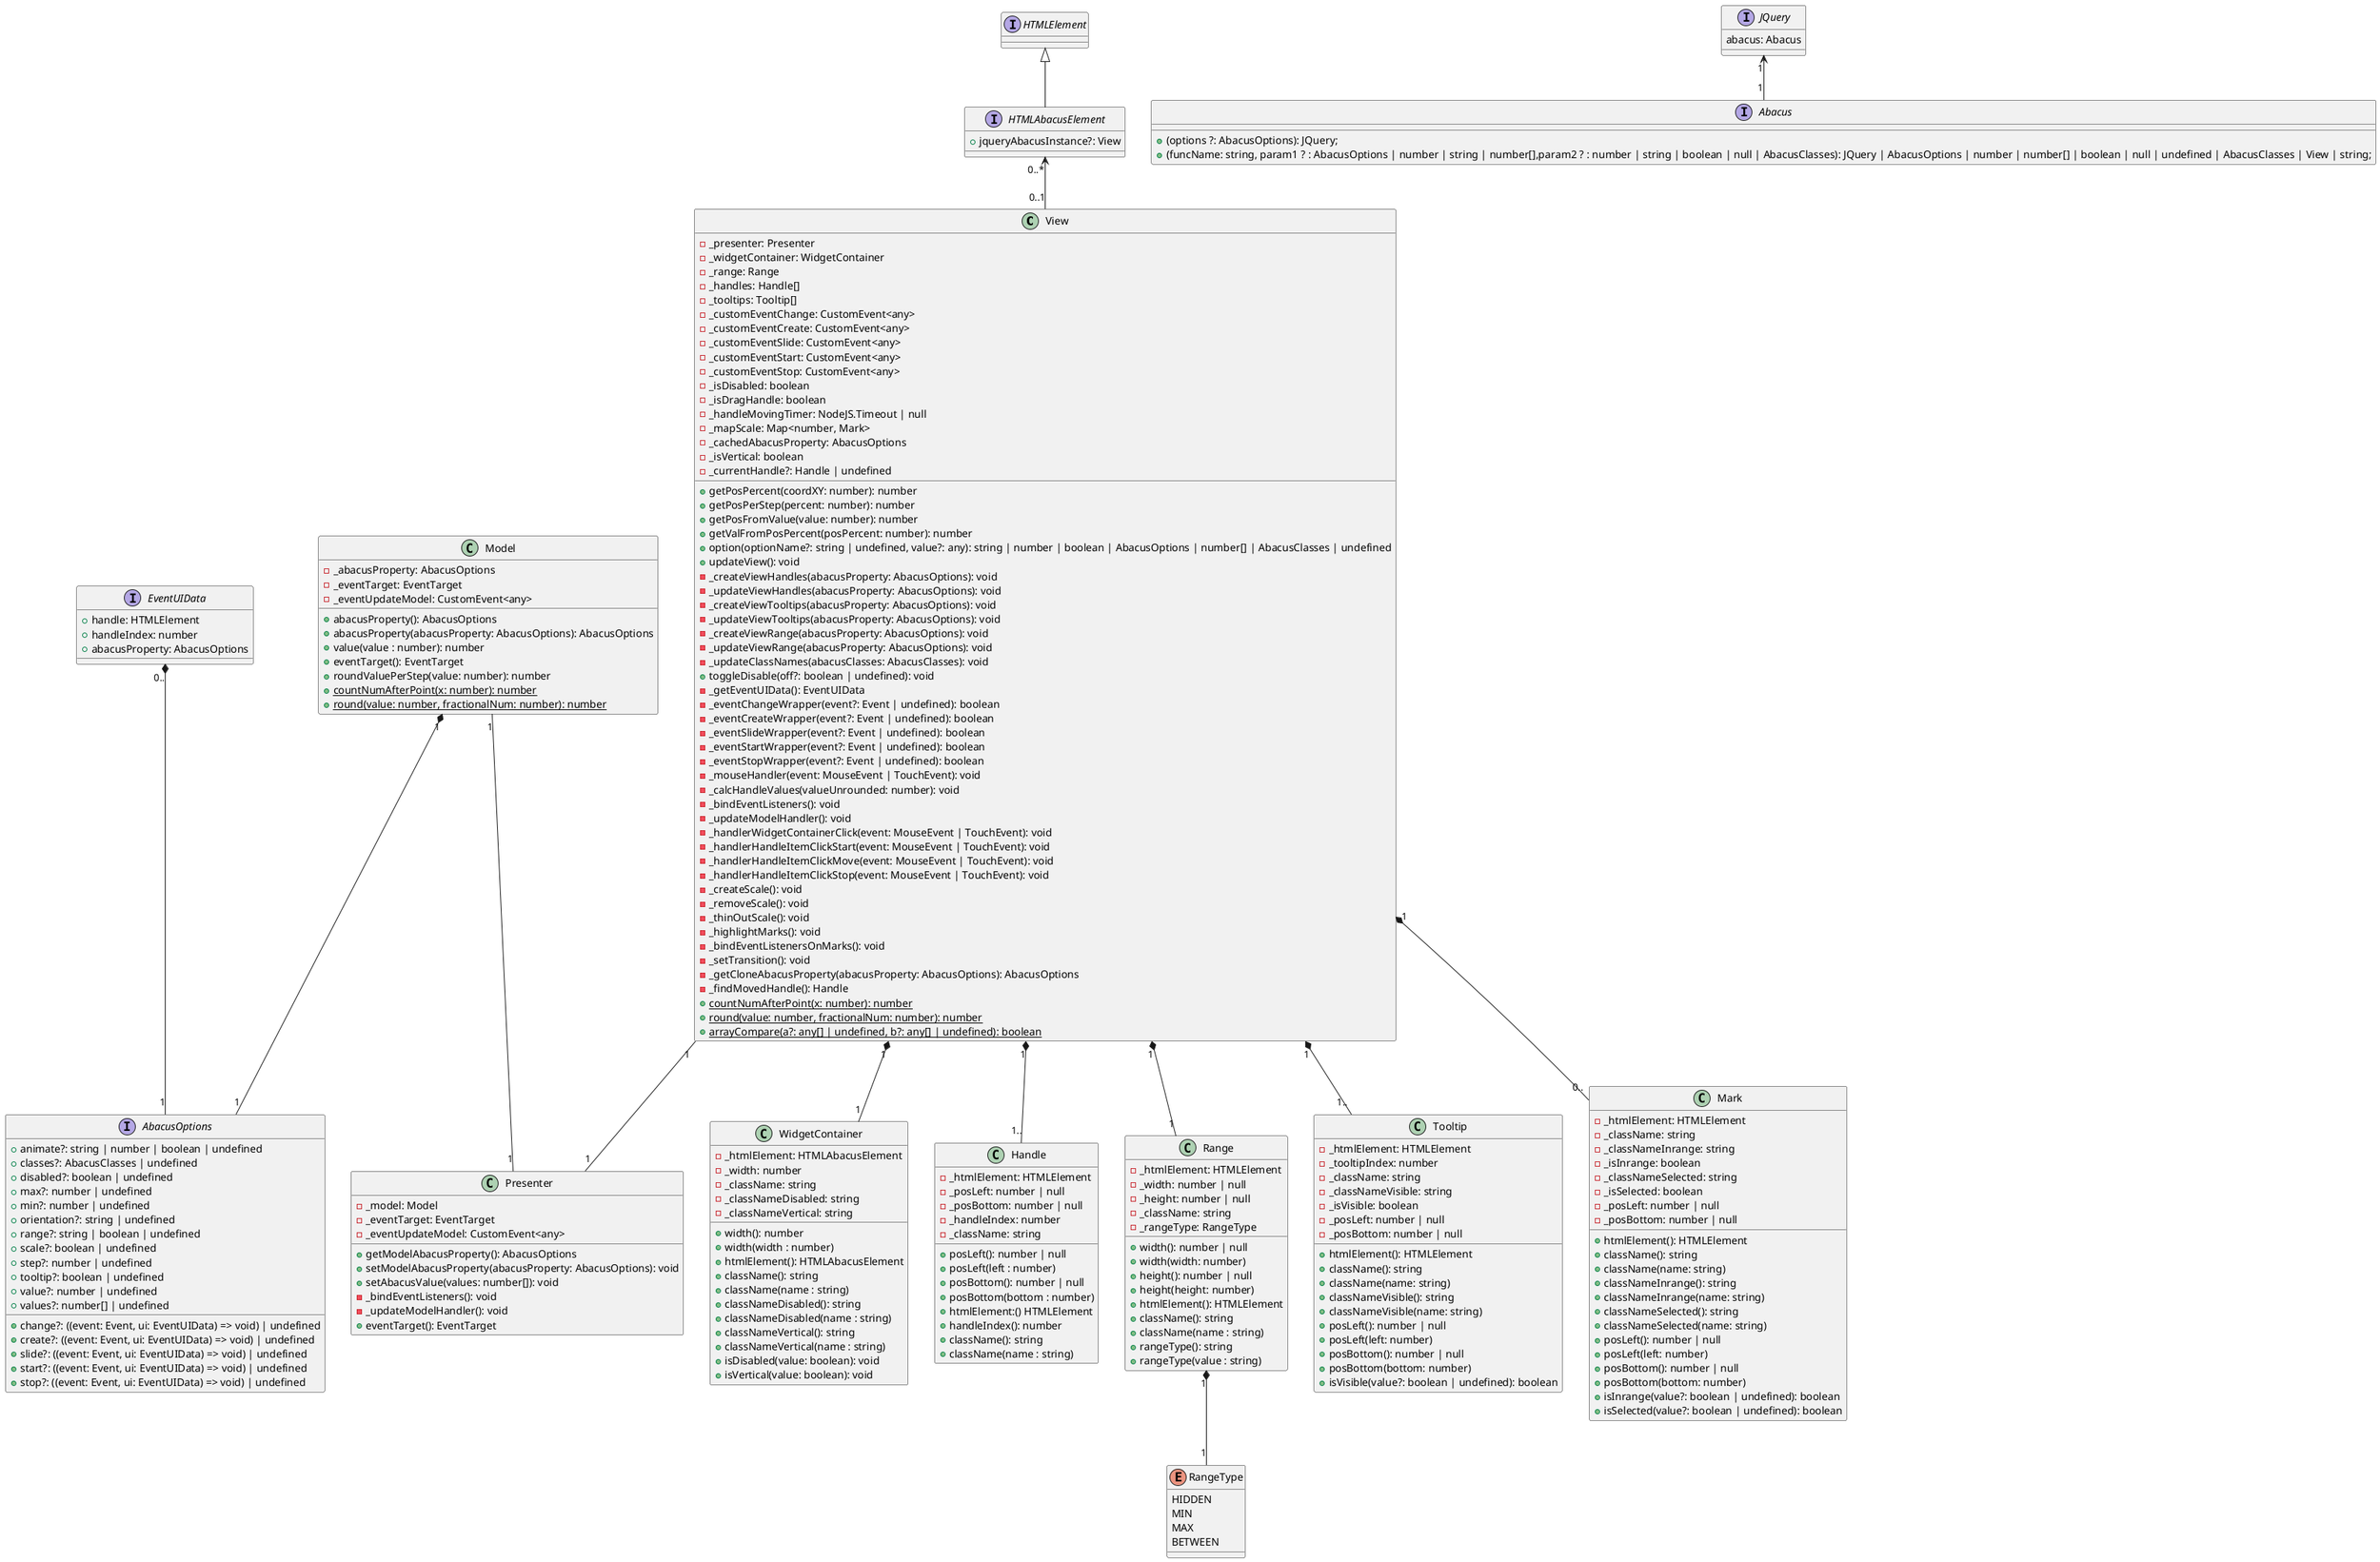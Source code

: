 @startuml
View "1" *-- "1" WidgetContainer
View "1" *-- "1.." Handle
View "1" *-- "1" Range
View "1" *-- "1.." Tooltip
View "1" *-- "0.." Mark
Range "1" *-- "1" RangeType

View "1" -- "1" Presenter
Model "1" -- "1" Presenter

Model "1" *-- "1" AbacusOptions
EventUIData "0.." *-- "1" AbacusOptions

JQuery "1" <-- "1" Abacus

HTMLAbacusElement "0..*" <-- "0..1" View

class Model {
    -_abacusProperty: AbacusOptions
    -_eventTarget: EventTarget
    -_eventUpdateModel: CustomEvent<any>
    +abacusProperty(): AbacusOptions
    +abacusProperty(abacusProperty: AbacusOptions): AbacusOptions
    +value(value : number): number
    +eventTarget(): EventTarget
    +roundValuePerStep(value: number): number
    +{static} countNumAfterPoint(x: number): number
    +{static} round(value: number, fractionalNum: number): number
}
class Presenter {
    -_model: Model
    -_eventTarget: EventTarget
    -_eventUpdateModel: CustomEvent<any>
    +getModelAbacusProperty(): AbacusOptions
    +setModelAbacusProperty(abacusProperty: AbacusOptions): void
    +setAbacusValue(values: number[]): void
    -_bindEventListeners(): void
    -_updateModelHandler(): void
    +eventTarget(): EventTarget
}
class WidgetContainer {
    -_htmlElement: HTMLAbacusElement
    -_width: number
    -_className: string
    -_classNameDisabled: string
    -_classNameVertical: string
    +width(): number
    +width(width : number)
    +htmlElement(): HTMLAbacusElement
    +className(): string
    +className(name : string)
    +classNameDisabled(): string
    +classNameDisabled(name : string)
    +classNameVertical(): string
    +classNameVertical(name : string)
    +isDisabled(value: boolean): void
    +isVertical(value: boolean): void
}
class Handle {
    -_htmlElement: HTMLElement
    -_posLeft: number | null
    -_posBottom: number | null
    -_handleIndex: number
    -_className: string
    +posLeft(): number | null
    +posLeft(left : number)
    +posBottom(): number | null
    +posBottom(bottom : number)
    +htmlElement:() HTMLElement
    +handleIndex(): number
    +className(): string
    +className(name : string)
}
class Range {
    -_htmlElement: HTMLElement
    -_width: number | null
    -_height: number | null
    -_className: string
    -_rangeType: RangeType
    +width(): number | null
    +width(width: number)
    +height(): number | null
    +height(height: number)
    +htmlElement(): HTMLElement
    +className(): string
    +className(name : string)
    +rangeType(): string
    +rangeType(value : string)
}
enum RangeType {
    HIDDEN
    MIN
    MAX
    BETWEEN
}
class Mark {
    -_htmlElement: HTMLElement
    -_className: string
    -_classNameInrange: string
    -_isInrange: boolean
    -_classNameSelected: string
    -_isSelected: boolean
    -_posLeft: number | null
    -_posBottom: number | null
    +htmlElement(): HTMLElement
    +className(): string
    +className(name: string)
    +classNameInrange(): string
    +classNameInrange(name: string)
    +classNameSelected(): string
    +classNameSelected(name: string)
    +posLeft(): number | null
    +posLeft(left: number)
    +posBottom(): number | null
    +posBottom(bottom: number)
    +isInrange(value?: boolean | undefined): boolean
    +isSelected(value?: boolean | undefined): boolean
}
class Tooltip {
    -_htmlElement: HTMLElement
    -_tooltipIndex: number
    -_className: string
    -_classNameVisible: string
    -_isVisible: boolean
    -_posLeft: number | null
    -_posBottom: number | null
    +htmlElement(): HTMLElement
    +className(): string
    +className(name: string)
    +classNameVisible(): string
    +classNameVisible(name: string)
    +posLeft(): number | null
    +posLeft(left: number)
    +posBottom(): number | null
    +posBottom(bottom: number)
    +isVisible(value?: boolean | undefined): boolean
}
class View {
    -_presenter: Presenter
    -_widgetContainer: WidgetContainer
    -_range: Range
    -_handles: Handle[]
    -_tooltips: Tooltip[]
    -_customEventChange: CustomEvent<any>
    -_customEventCreate: CustomEvent<any>
    -_customEventSlide: CustomEvent<any>
    -_customEventStart: CustomEvent<any>
    -_customEventStop: CustomEvent<any>
    -_isDisabled: boolean
    -_isDragHandle: boolean
    -_handleMovingTimer: NodeJS.Timeout | null
    -_mapScale: Map<number, Mark>
    -_cachedAbacusProperty: AbacusOptions
    -_isVertical: boolean
    -_currentHandle?: Handle | undefined
    +getPosPercent(coordXY: number): number
    +getPosPerStep(percent: number): number
    +getPosFromValue(value: number): number
    +getValFromPosPercent(posPercent: number): number
    +option(optionName?: string | undefined, value?: any): string | number | boolean | AbacusOptions | number[] | AbacusClasses | undefined
    +updateView(): void
    -_createViewHandles(abacusProperty: AbacusOptions): void
    -_updateViewHandles(abacusProperty: AbacusOptions): void
    -_createViewTooltips(abacusProperty: AbacusOptions): void
    -_updateViewTooltips(abacusProperty: AbacusOptions): void
    -_createViewRange(abacusProperty: AbacusOptions): void
    -_updateViewRange(abacusProperty: AbacusOptions): void
    -_updateClassNames(abacusClasses: AbacusClasses): void
    +toggleDisable(off?: boolean | undefined): void
    -_getEventUIData(): EventUIData
    -_eventChangeWrapper(event?: Event | undefined): boolean
    -_eventCreateWrapper(event?: Event | undefined): boolean
    -_eventSlideWrapper(event?: Event | undefined): boolean
    -_eventStartWrapper(event?: Event | undefined): boolean
    -_eventStopWrapper(event?: Event | undefined): boolean
    -_mouseHandler(event: MouseEvent | TouchEvent): void
    -_calcHandleValues(valueUnrounded: number): void
    -_bindEventListeners(): void
    -_updateModelHandler(): void
    -_handlerWidgetContainerClick(event: MouseEvent | TouchEvent): void
    -_handlerHandleItemClickStart(event: MouseEvent | TouchEvent): void
    -_handlerHandleItemClickMove(event: MouseEvent | TouchEvent): void
    -_handlerHandleItemClickStop(event: MouseEvent | TouchEvent): void
    -_createScale(): void
    -_removeScale(): void
    -_thinOutScale(): void
    -_highlightMarks(): void
    -_bindEventListenersOnMarks(): void
    -_setTransition(): void
    -_getCloneAbacusProperty(abacusProperty: AbacusOptions): AbacusOptions
    -_findMovedHandle(): Handle
    +{static} countNumAfterPoint(x: number): number
    +{static} round(value: number, fractionalNum: number): number
    +{static} arrayCompare(a?: any[] | undefined, b?: any[] | undefined): boolean
}

interface AbacusOptions {
    +animate?: string | number | boolean | undefined
    +classes?: AbacusClasses | undefined
    +disabled?: boolean | undefined
    +max?: number | undefined
    +min?: number | undefined
    +orientation?: string | undefined
    +range?: string | boolean | undefined
    +scale?: boolean | undefined
    +step?: number | undefined
    +tooltip?: boolean | undefined
    +value?: number | undefined
    +values?: number[] | undefined
    +change?: ((event: Event, ui: EventUIData) => void) | undefined
    +create?: ((event: Event, ui: EventUIData) => void) | undefined
    +slide?: ((event: Event, ui: EventUIData) => void) | undefined
    +start?: ((event: Event, ui: EventUIData) => void) | undefined
    +stop?: ((event: Event, ui: EventUIData) => void) | undefined
}

interface Abacus{
  +(options ?: AbacusOptions): JQuery;
  +(funcName: string, param1 ? : AbacusOptions | number | string | number[],param2 ? : number | string | boolean | null | AbacusClasses): JQuery | AbacusOptions | number | number[] | boolean | null | undefined | AbacusClasses | View | string;
}

interface JQuery{
  abacus: Abacus
}

interface HTMLAbacusElement extends HTMLElement {
    +jqueryAbacusInstance?: View
}

interface EventUIData {
    +handle: HTMLElement
    +handleIndex: number
    +abacusProperty: AbacusOptions
}
@enduml